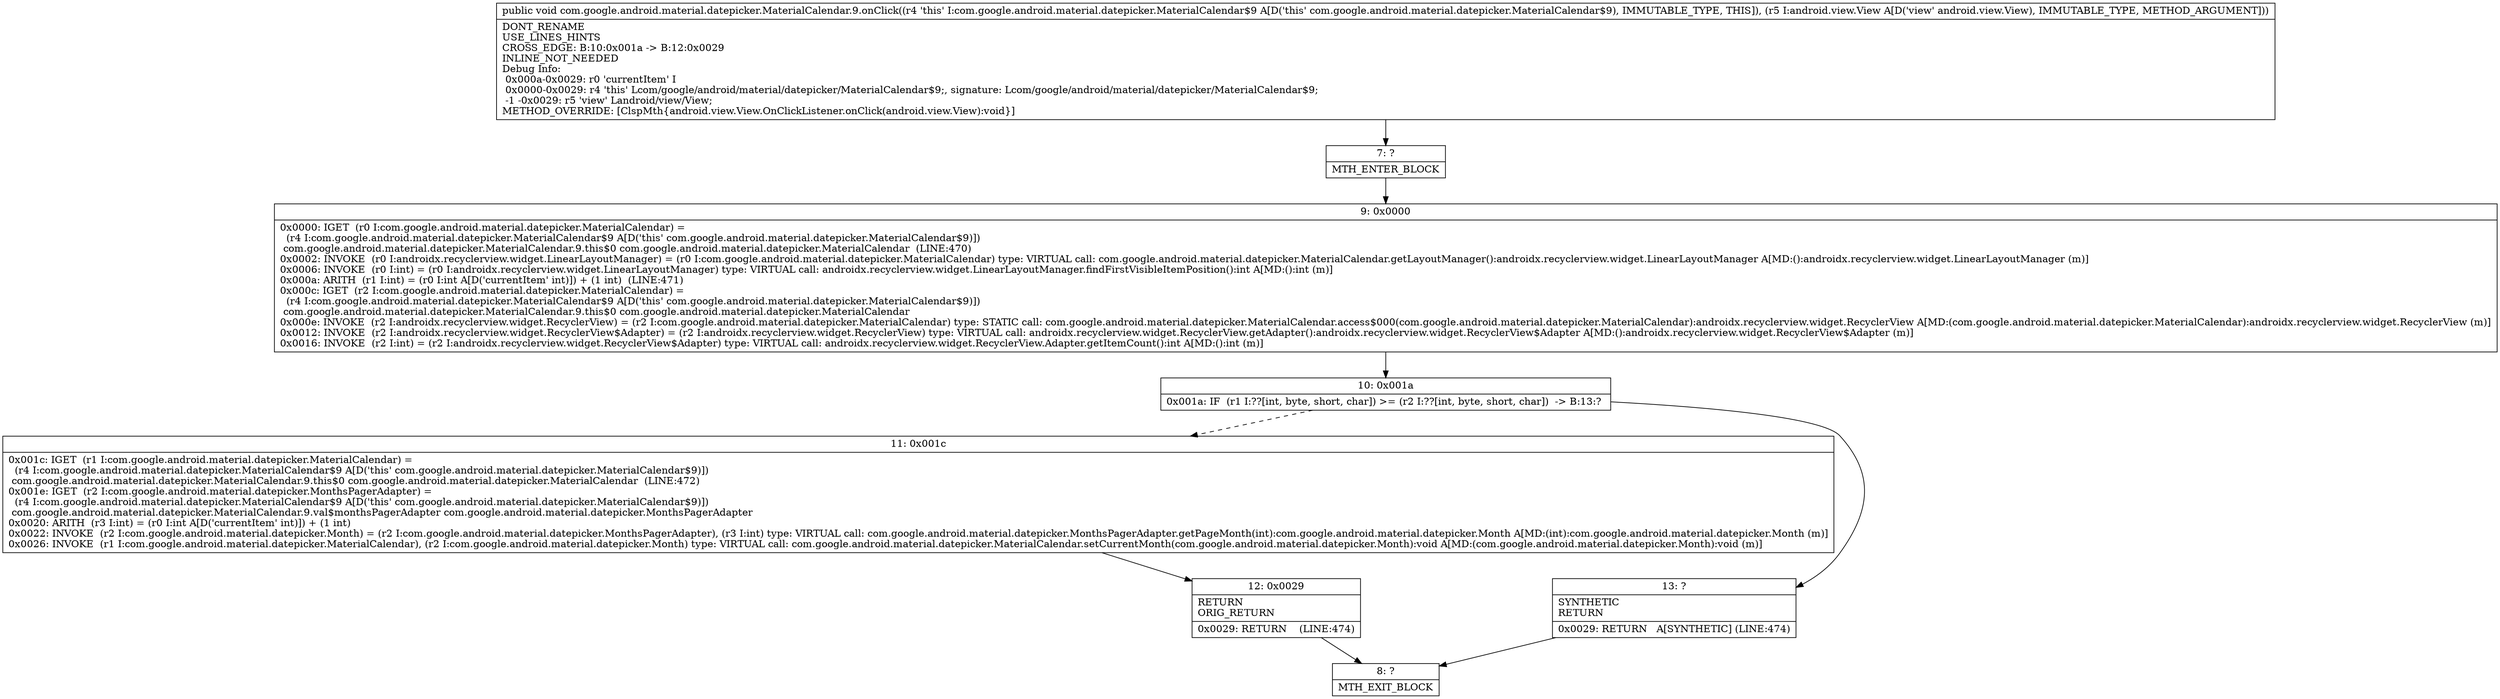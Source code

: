 digraph "CFG forcom.google.android.material.datepicker.MaterialCalendar.9.onClick(Landroid\/view\/View;)V" {
Node_7 [shape=record,label="{7\:\ ?|MTH_ENTER_BLOCK\l}"];
Node_9 [shape=record,label="{9\:\ 0x0000|0x0000: IGET  (r0 I:com.google.android.material.datepicker.MaterialCalendar) = \l  (r4 I:com.google.android.material.datepicker.MaterialCalendar$9 A[D('this' com.google.android.material.datepicker.MaterialCalendar$9)])\l com.google.android.material.datepicker.MaterialCalendar.9.this$0 com.google.android.material.datepicker.MaterialCalendar  (LINE:470)\l0x0002: INVOKE  (r0 I:androidx.recyclerview.widget.LinearLayoutManager) = (r0 I:com.google.android.material.datepicker.MaterialCalendar) type: VIRTUAL call: com.google.android.material.datepicker.MaterialCalendar.getLayoutManager():androidx.recyclerview.widget.LinearLayoutManager A[MD:():androidx.recyclerview.widget.LinearLayoutManager (m)]\l0x0006: INVOKE  (r0 I:int) = (r0 I:androidx.recyclerview.widget.LinearLayoutManager) type: VIRTUAL call: androidx.recyclerview.widget.LinearLayoutManager.findFirstVisibleItemPosition():int A[MD:():int (m)]\l0x000a: ARITH  (r1 I:int) = (r0 I:int A[D('currentItem' int)]) + (1 int)  (LINE:471)\l0x000c: IGET  (r2 I:com.google.android.material.datepicker.MaterialCalendar) = \l  (r4 I:com.google.android.material.datepicker.MaterialCalendar$9 A[D('this' com.google.android.material.datepicker.MaterialCalendar$9)])\l com.google.android.material.datepicker.MaterialCalendar.9.this$0 com.google.android.material.datepicker.MaterialCalendar \l0x000e: INVOKE  (r2 I:androidx.recyclerview.widget.RecyclerView) = (r2 I:com.google.android.material.datepicker.MaterialCalendar) type: STATIC call: com.google.android.material.datepicker.MaterialCalendar.access$000(com.google.android.material.datepicker.MaterialCalendar):androidx.recyclerview.widget.RecyclerView A[MD:(com.google.android.material.datepicker.MaterialCalendar):androidx.recyclerview.widget.RecyclerView (m)]\l0x0012: INVOKE  (r2 I:androidx.recyclerview.widget.RecyclerView$Adapter) = (r2 I:androidx.recyclerview.widget.RecyclerView) type: VIRTUAL call: androidx.recyclerview.widget.RecyclerView.getAdapter():androidx.recyclerview.widget.RecyclerView$Adapter A[MD:():androidx.recyclerview.widget.RecyclerView$Adapter (m)]\l0x0016: INVOKE  (r2 I:int) = (r2 I:androidx.recyclerview.widget.RecyclerView$Adapter) type: VIRTUAL call: androidx.recyclerview.widget.RecyclerView.Adapter.getItemCount():int A[MD:():int (m)]\l}"];
Node_10 [shape=record,label="{10\:\ 0x001a|0x001a: IF  (r1 I:??[int, byte, short, char]) \>= (r2 I:??[int, byte, short, char])  \-\> B:13:? \l}"];
Node_11 [shape=record,label="{11\:\ 0x001c|0x001c: IGET  (r1 I:com.google.android.material.datepicker.MaterialCalendar) = \l  (r4 I:com.google.android.material.datepicker.MaterialCalendar$9 A[D('this' com.google.android.material.datepicker.MaterialCalendar$9)])\l com.google.android.material.datepicker.MaterialCalendar.9.this$0 com.google.android.material.datepicker.MaterialCalendar  (LINE:472)\l0x001e: IGET  (r2 I:com.google.android.material.datepicker.MonthsPagerAdapter) = \l  (r4 I:com.google.android.material.datepicker.MaterialCalendar$9 A[D('this' com.google.android.material.datepicker.MaterialCalendar$9)])\l com.google.android.material.datepicker.MaterialCalendar.9.val$monthsPagerAdapter com.google.android.material.datepicker.MonthsPagerAdapter \l0x0020: ARITH  (r3 I:int) = (r0 I:int A[D('currentItem' int)]) + (1 int) \l0x0022: INVOKE  (r2 I:com.google.android.material.datepicker.Month) = (r2 I:com.google.android.material.datepicker.MonthsPagerAdapter), (r3 I:int) type: VIRTUAL call: com.google.android.material.datepicker.MonthsPagerAdapter.getPageMonth(int):com.google.android.material.datepicker.Month A[MD:(int):com.google.android.material.datepicker.Month (m)]\l0x0026: INVOKE  (r1 I:com.google.android.material.datepicker.MaterialCalendar), (r2 I:com.google.android.material.datepicker.Month) type: VIRTUAL call: com.google.android.material.datepicker.MaterialCalendar.setCurrentMonth(com.google.android.material.datepicker.Month):void A[MD:(com.google.android.material.datepicker.Month):void (m)]\l}"];
Node_12 [shape=record,label="{12\:\ 0x0029|RETURN\lORIG_RETURN\l|0x0029: RETURN    (LINE:474)\l}"];
Node_8 [shape=record,label="{8\:\ ?|MTH_EXIT_BLOCK\l}"];
Node_13 [shape=record,label="{13\:\ ?|SYNTHETIC\lRETURN\l|0x0029: RETURN   A[SYNTHETIC] (LINE:474)\l}"];
MethodNode[shape=record,label="{public void com.google.android.material.datepicker.MaterialCalendar.9.onClick((r4 'this' I:com.google.android.material.datepicker.MaterialCalendar$9 A[D('this' com.google.android.material.datepicker.MaterialCalendar$9), IMMUTABLE_TYPE, THIS]), (r5 I:android.view.View A[D('view' android.view.View), IMMUTABLE_TYPE, METHOD_ARGUMENT]))  | DONT_RENAME\lUSE_LINES_HINTS\lCROSS_EDGE: B:10:0x001a \-\> B:12:0x0029\lINLINE_NOT_NEEDED\lDebug Info:\l  0x000a\-0x0029: r0 'currentItem' I\l  0x0000\-0x0029: r4 'this' Lcom\/google\/android\/material\/datepicker\/MaterialCalendar$9;, signature: Lcom\/google\/android\/material\/datepicker\/MaterialCalendar$9;\l  \-1 \-0x0029: r5 'view' Landroid\/view\/View;\lMETHOD_OVERRIDE: [ClspMth\{android.view.View.OnClickListener.onClick(android.view.View):void\}]\l}"];
MethodNode -> Node_7;Node_7 -> Node_9;
Node_9 -> Node_10;
Node_10 -> Node_11[style=dashed];
Node_10 -> Node_13;
Node_11 -> Node_12;
Node_12 -> Node_8;
Node_13 -> Node_8;
}

